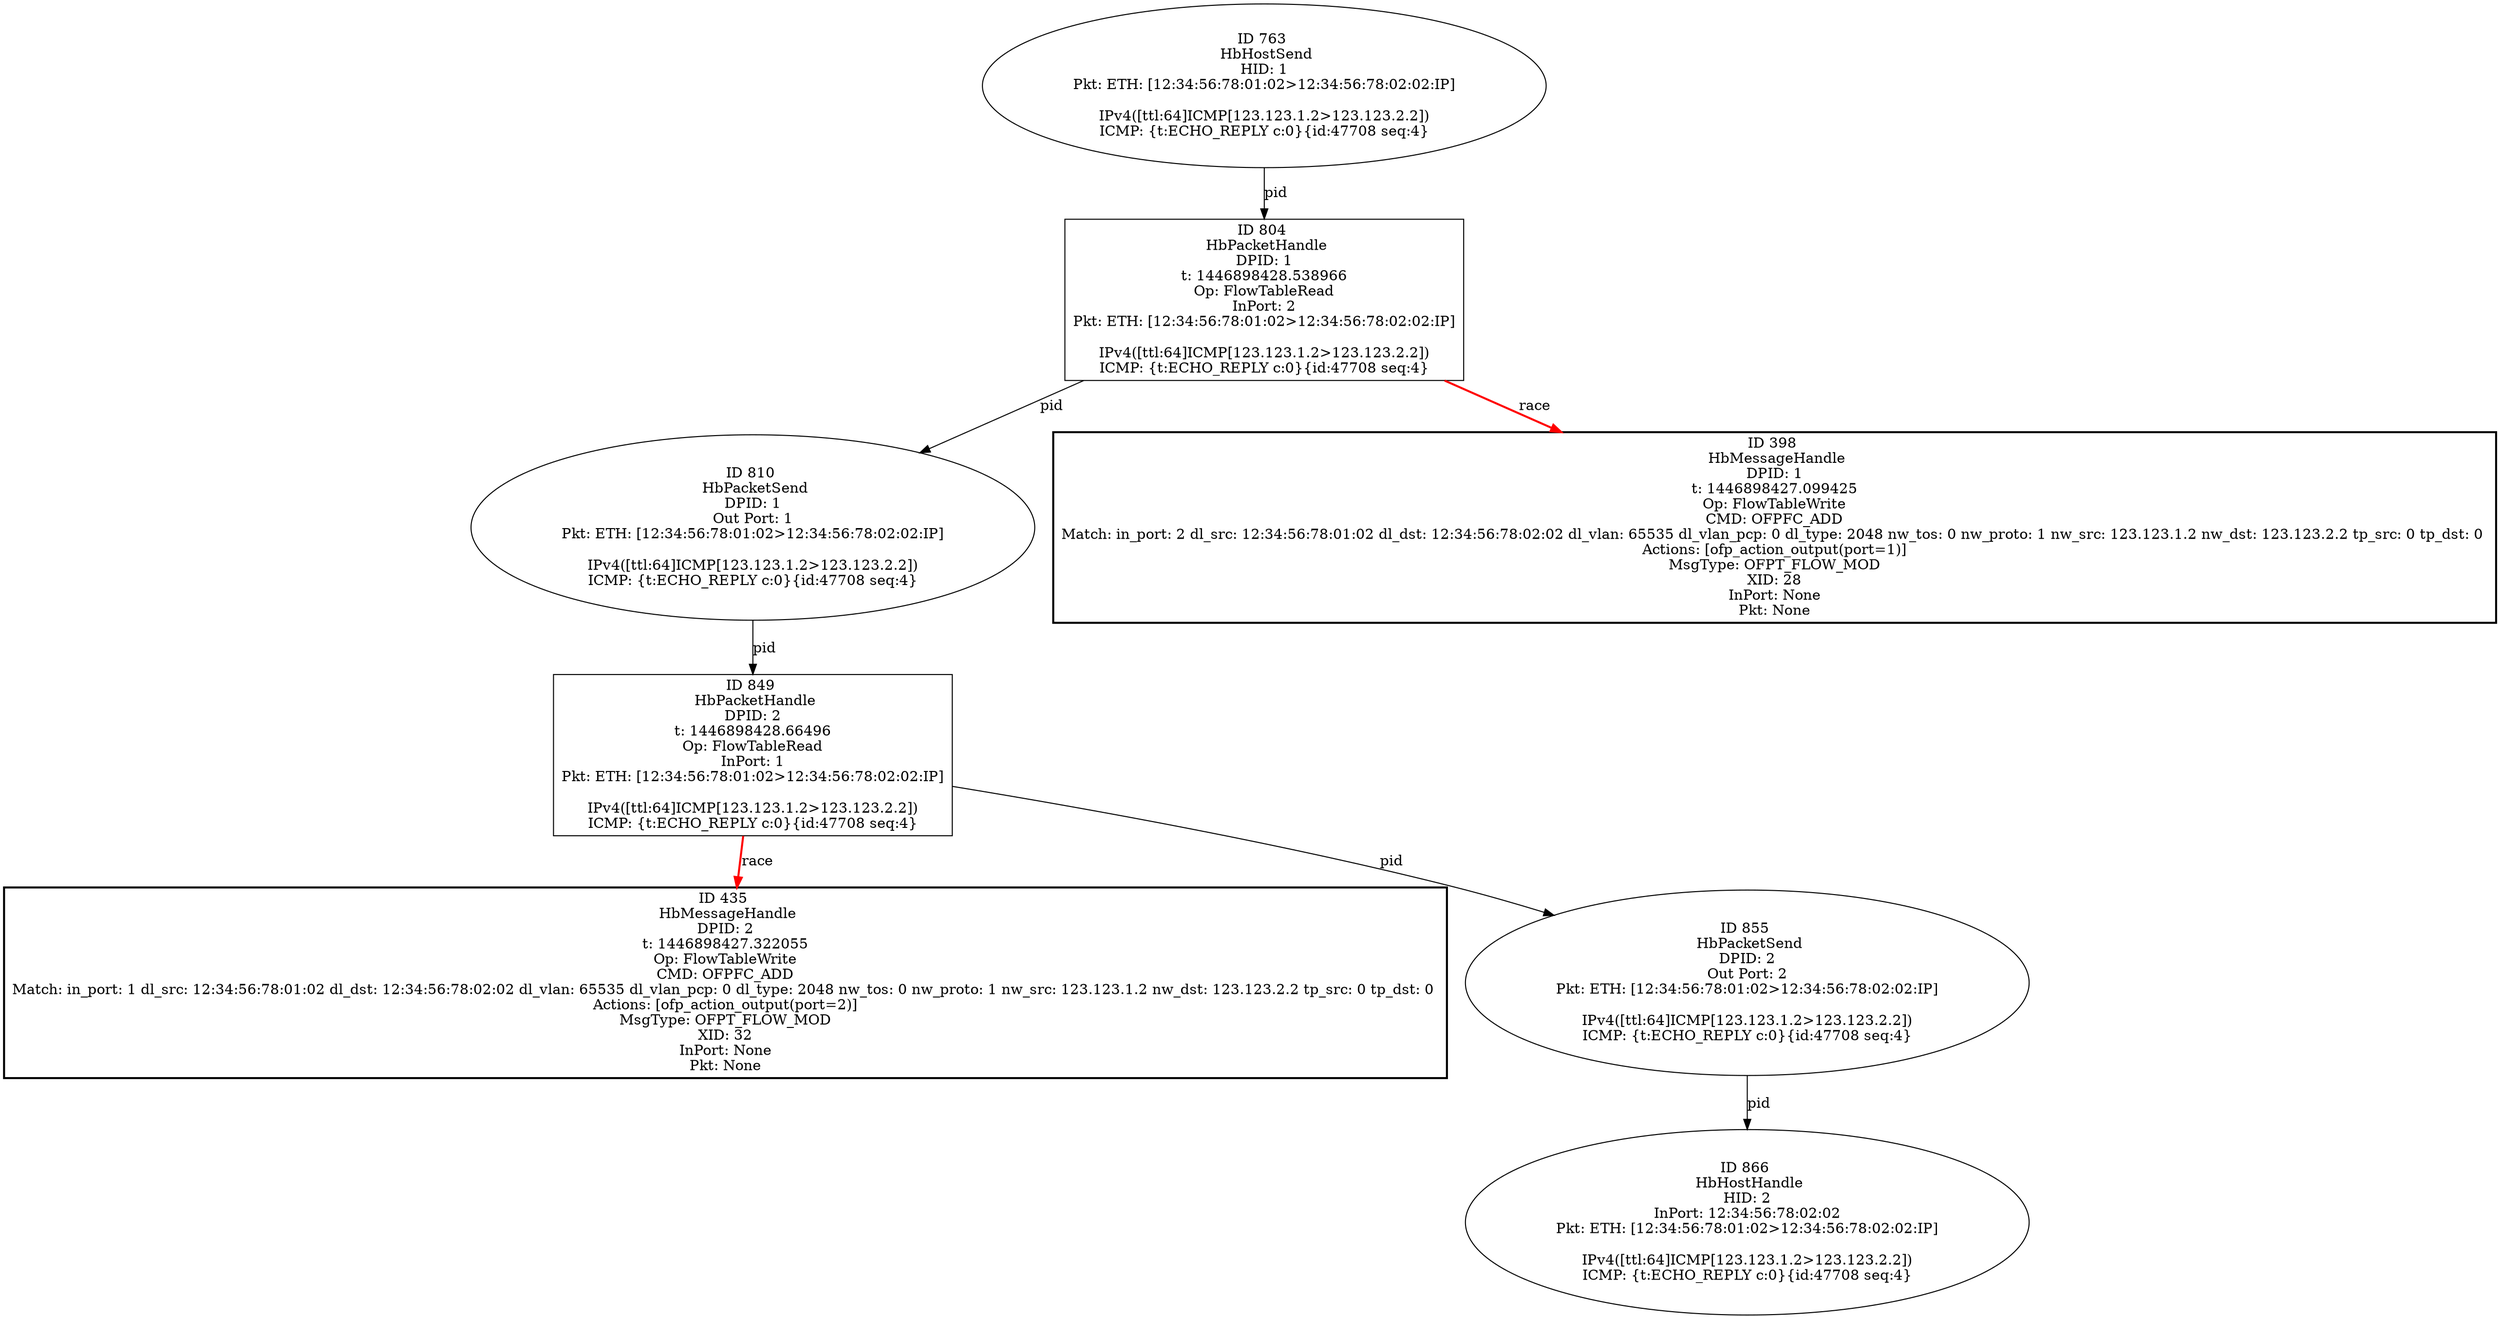 strict digraph G {
866 [shape=oval, event=<hb_events.HbHostHandle object at 0x10f995950>, label="ID 866 
 HbHostHandle
HID: 2
InPort: 12:34:56:78:02:02
Pkt: ETH: [12:34:56:78:01:02>12:34:56:78:02:02:IP]

IPv4([ttl:64]ICMP[123.123.1.2>123.123.2.2])
ICMP: {t:ECHO_REPLY c:0}{id:47708 seq:4}"];
804 [shape=box, event=<hb_events.HbPacketHandle object at 0x10f917a90>, label="ID 804 
 HbPacketHandle
DPID: 1
t: 1446898428.538966
Op: FlowTableRead
InPort: 2
Pkt: ETH: [12:34:56:78:01:02>12:34:56:78:02:02:IP]

IPv4([ttl:64]ICMP[123.123.1.2>123.123.2.2])
ICMP: {t:ECHO_REPLY c:0}{id:47708 seq:4}"];
810 [shape=oval, event=<hb_events.HbPacketSend object at 0x10f91ee10>, label="ID 810 
 HbPacketSend
DPID: 1
Out Port: 1
Pkt: ETH: [12:34:56:78:01:02>12:34:56:78:02:02:IP]

IPv4([ttl:64]ICMP[123.123.1.2>123.123.2.2])
ICMP: {t:ECHO_REPLY c:0}{id:47708 seq:4}"];
398 [shape=box, style=bold, event=<hb_events.HbMessageHandle object at 0x10f81b450>, label="ID 398 
 HbMessageHandle
DPID: 1
t: 1446898427.099425
Op: FlowTableWrite
CMD: OFPFC_ADD
Match: in_port: 2 dl_src: 12:34:56:78:01:02 dl_dst: 12:34:56:78:02:02 dl_vlan: 65535 dl_vlan_pcp: 0 dl_type: 2048 nw_tos: 0 nw_proto: 1 nw_src: 123.123.1.2 nw_dst: 123.123.2.2 tp_src: 0 tp_dst: 0 
Actions: [ofp_action_output(port=1)]
MsgType: OFPT_FLOW_MOD
XID: 28
InPort: None
Pkt: None"];
849 [shape=box, event=<hb_events.HbPacketHandle object at 0x10f983b10>, label="ID 849 
 HbPacketHandle
DPID: 2
t: 1446898428.66496
Op: FlowTableRead
InPort: 1
Pkt: ETH: [12:34:56:78:01:02>12:34:56:78:02:02:IP]

IPv4([ttl:64]ICMP[123.123.1.2>123.123.2.2])
ICMP: {t:ECHO_REPLY c:0}{id:47708 seq:4}"];
435 [shape=box, style=bold, event=<hb_events.HbMessageHandle object at 0x10f822690>, label="ID 435 
 HbMessageHandle
DPID: 2
t: 1446898427.322055
Op: FlowTableWrite
CMD: OFPFC_ADD
Match: in_port: 1 dl_src: 12:34:56:78:01:02 dl_dst: 12:34:56:78:02:02 dl_vlan: 65535 dl_vlan_pcp: 0 dl_type: 2048 nw_tos: 0 nw_proto: 1 nw_src: 123.123.1.2 nw_dst: 123.123.2.2 tp_src: 0 tp_dst: 0 
Actions: [ofp_action_output(port=2)]
MsgType: OFPT_FLOW_MOD
XID: 32
InPort: None
Pkt: None"];
855 [shape=oval, event=<hb_events.HbPacketSend object at 0x10f9873d0>, label="ID 855 
 HbPacketSend
DPID: 2
Out Port: 2
Pkt: ETH: [12:34:56:78:01:02>12:34:56:78:02:02:IP]

IPv4([ttl:64]ICMP[123.123.1.2>123.123.2.2])
ICMP: {t:ECHO_REPLY c:0}{id:47708 seq:4}"];
763 [shape=oval, event=<hb_events.HbHostSend object at 0x10f8bebd0>, label="ID 763 
 HbHostSend
HID: 1
Pkt: ETH: [12:34:56:78:01:02>12:34:56:78:02:02:IP]

IPv4([ttl:64]ICMP[123.123.1.2>123.123.2.2])
ICMP: {t:ECHO_REPLY c:0}{id:47708 seq:4}"];
804 -> 810  [rel=pid, label=pid];
804 -> 398  [harmful=True, color=red, style=bold, rel=race, label=race];
810 -> 849  [rel=pid, label=pid];
849 -> 435  [harmful=True, color=red, style=bold, rel=race, label=race];
849 -> 855  [rel=pid, label=pid];
855 -> 866  [rel=pid, label=pid];
763 -> 804  [rel=pid, label=pid];
}
